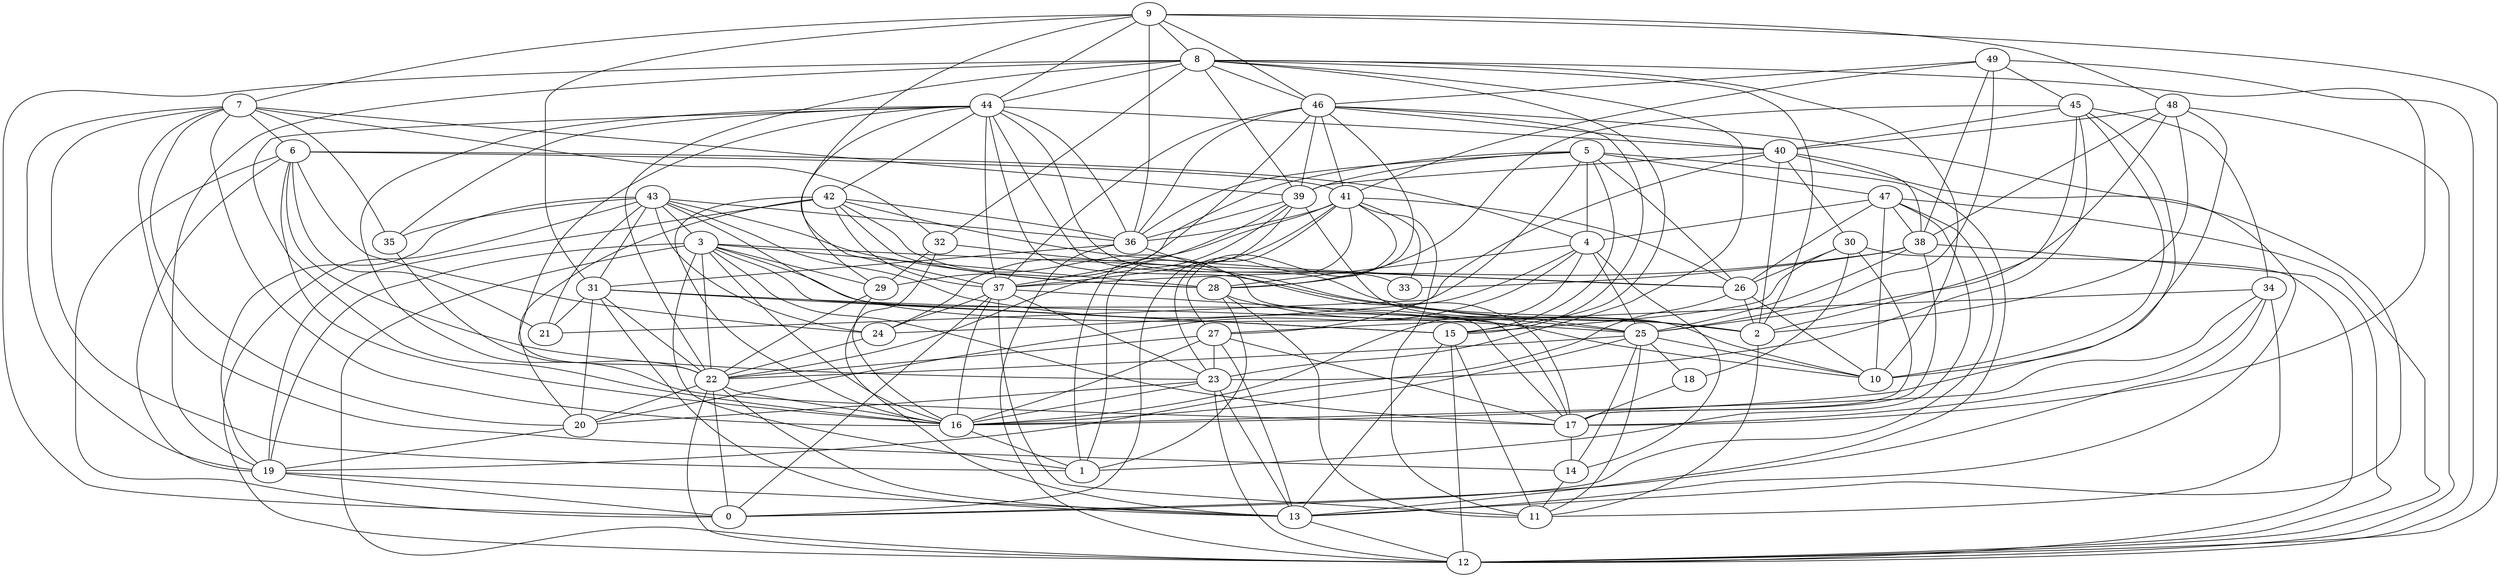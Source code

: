 digraph GG_graph {

subgraph G_graph {
edge [color = black]
"5" -> "4" [dir = none]
"5" -> "29" [dir = none]
"5" -> "26" [dir = none]
"5" -> "36" [dir = none]
"36" -> "17" [dir = none]
"35" -> "22" [dir = none]
"27" -> "16" [dir = none]
"27" -> "22" [dir = none]
"27" -> "17" [dir = none]
"22" -> "12" [dir = none]
"22" -> "20" [dir = none]
"22" -> "13" [dir = none]
"22" -> "16" [dir = none]
"34" -> "17" [dir = none]
"34" -> "0" [dir = none]
"34" -> "16" [dir = none]
"14" -> "11" [dir = none]
"9" -> "12" [dir = none]
"9" -> "7" [dir = none]
"9" -> "48" [dir = none]
"9" -> "37" [dir = none]
"9" -> "44" [dir = none]
"46" -> "15" [dir = none]
"46" -> "36" [dir = none]
"46" -> "1" [dir = none]
"46" -> "13" [dir = none]
"46" -> "41" [dir = none]
"46" -> "37" [dir = none]
"46" -> "28" [dir = none]
"37" -> "17" [dir = none]
"37" -> "24" [dir = none]
"37" -> "11" [dir = none]
"15" -> "11" [dir = none]
"15" -> "13" [dir = none]
"13" -> "12" [dir = none]
"40" -> "30" [dir = none]
"40" -> "39" [dir = none]
"40" -> "38" [dir = none]
"40" -> "13" [dir = none]
"40" -> "2" [dir = none]
"40" -> "21" [dir = none]
"17" -> "14" [dir = none]
"28" -> "1" [dir = none]
"41" -> "36" [dir = none]
"41" -> "24" [dir = none]
"41" -> "11" [dir = none]
"41" -> "0" [dir = none]
"41" -> "33" [dir = none]
"49" -> "46" [dir = none]
"49" -> "12" [dir = none]
"49" -> "38" [dir = none]
"42" -> "20" [dir = none]
"42" -> "16" [dir = none]
"42" -> "26" [dir = none]
"42" -> "2" [dir = none]
"42" -> "37" [dir = none]
"42" -> "28" [dir = none]
"42" -> "36" [dir = none]
"7" -> "39" [dir = none]
"7" -> "35" [dir = none]
"7" -> "6" [dir = none]
"7" -> "32" [dir = none]
"4" -> "28" [dir = none]
"4" -> "16" [dir = none]
"4" -> "24" [dir = none]
"4" -> "20" [dir = none]
"4" -> "14" [dir = none]
"24" -> "22" [dir = none]
"38" -> "25" [dir = none]
"38" -> "12" [dir = none]
"38" -> "33" [dir = none]
"8" -> "32" [dir = none]
"8" -> "23" [dir = none]
"8" -> "2" [dir = none]
"8" -> "19" [dir = none]
"8" -> "17" [dir = none]
"8" -> "0" [dir = none]
"8" -> "15" [dir = none]
"43" -> "21" [dir = none]
"43" -> "28" [dir = none]
"43" -> "31" [dir = none]
"43" -> "12" [dir = none]
"43" -> "3" [dir = none]
"43" -> "10" [dir = none]
"43" -> "19" [dir = none]
"43" -> "35" [dir = none]
"23" -> "16" [dir = none]
"23" -> "20" [dir = none]
"23" -> "13" [dir = none]
"44" -> "35" [dir = none]
"44" -> "2" [dir = none]
"44" -> "33" [dir = none]
"44" -> "42" [dir = none]
"44" -> "25" [dir = none]
"44" -> "17" [dir = none]
"16" -> "1" [dir = none]
"47" -> "12" [dir = none]
"47" -> "4" [dir = none]
"47" -> "38" [dir = none]
"47" -> "26" [dir = none]
"30" -> "18" [dir = none]
"30" -> "17" [dir = none]
"30" -> "15" [dir = none]
"30" -> "26" [dir = none]
"30" -> "12" [dir = none]
"45" -> "2" [dir = none]
"45" -> "23" [dir = none]
"45" -> "10" [dir = none]
"45" -> "28" [dir = none]
"6" -> "19" [dir = none]
"6" -> "21" [dir = none]
"6" -> "41" [dir = none]
"6" -> "16" [dir = none]
"6" -> "23" [dir = none]
"6" -> "0" [dir = none]
"3" -> "26" [dir = none]
"3" -> "19" [dir = none]
"3" -> "2" [dir = none]
"3" -> "22" [dir = none]
"3" -> "17" [dir = none]
"3" -> "28" [dir = none]
"3" -> "16" [dir = none]
"3" -> "12" [dir = none]
"3" -> "1" [dir = none]
"3" -> "29" [dir = none]
"26" -> "10" [dir = none]
"26" -> "2" [dir = none]
"26" -> "19" [dir = none]
"32" -> "29" [dir = none]
"32" -> "13" [dir = none]
"32" -> "2" [dir = none]
"25" -> "22" [dir = none]
"25" -> "10" [dir = none]
"25" -> "18" [dir = none]
"25" -> "11" [dir = none]
"48" -> "40" [dir = none]
"48" -> "25" [dir = none]
"39" -> "10" [dir = none]
"39" -> "1" [dir = none]
"39" -> "36" [dir = none]
"39" -> "37" [dir = none]
"18" -> "17" [dir = none]
"31" -> "21" [dir = none]
"31" -> "15" [dir = none]
"31" -> "22" [dir = none]
"31" -> "25" [dir = none]
"31" -> "13" [dir = none]
"37" -> "0" [dir = none]
"39" -> "22" [dir = none]
"36" -> "12" [dir = none]
"34" -> "27" [dir = none]
"44" -> "36" [dir = none]
"7" -> "16" [dir = none]
"37" -> "16" [dir = none]
"42" -> "19" [dir = none]
"34" -> "11" [dir = none]
"28" -> "25" [dir = none]
"46" -> "40" [dir = none]
"41" -> "37" [dir = none]
"45" -> "40" [dir = none]
"29" -> "16" [dir = none]
"23" -> "12" [dir = none]
"5" -> "13" [dir = none]
"8" -> "22" [dir = none]
"15" -> "12" [dir = none]
"8" -> "44" [dir = none]
"22" -> "0" [dir = none]
"4" -> "25" [dir = none]
"20" -> "19" [dir = none]
"25" -> "14" [dir = none]
"19" -> "13" [dir = none]
"19" -> "0" [dir = none]
"45" -> "16" [dir = none]
"48" -> "38" [dir = none]
"3" -> "15" [dir = none]
"6" -> "24" [dir = none]
"5" -> "39" [dir = none]
"6" -> "4" [dir = none]
"2" -> "11" [dir = none]
"43" -> "24" [dir = none]
"38" -> "17" [dir = none]
"41" -> "23" [dir = none]
"8" -> "46" [dir = none]
"31" -> "20" [dir = none]
"48" -> "12" [dir = none]
"41" -> "26" [dir = none]
"46" -> "39" [dir = none]
"47" -> "1" [dir = none]
"29" -> "22" [dir = none]
"9" -> "46" [dir = none]
"8" -> "10" [dir = none]
"44" -> "16" [dir = none]
"27" -> "23" [dir = none]
"49" -> "45" [dir = none]
"49" -> "25" [dir = none]
"25" -> "16" [dir = none]
"48" -> "2" [dir = none]
"44" -> "37" [dir = none]
"7" -> "14" [dir = none]
"44" -> "29" [dir = none]
"37" -> "23" [dir = none]
"28" -> "11" [dir = none]
"5" -> "27" [dir = none]
"5" -> "15" [dir = none]
"9" -> "31" [dir = none]
"27" -> "13" [dir = none]
"7" -> "1" [dir = none]
"9" -> "36" [dir = none]
"47" -> "10" [dir = none]
"43" -> "36" [dir = none]
"36" -> "31" [dir = none]
"5" -> "47" [dir = none]
"49" -> "41" [dir = none]
"9" -> "8" [dir = none]
"7" -> "20" [dir = none]
"8" -> "39" [dir = none]
"43" -> "17" [dir = none]
"44" -> "40" [dir = none]
"47" -> "0" [dir = none]
"38" -> "37" [dir = none]
"45" -> "34" [dir = none]
"7" -> "19" [dir = none]
"44" -> "22" [dir = none]
"48" -> "10" [dir = none]
"41" -> "27" [dir = none]
}

}
